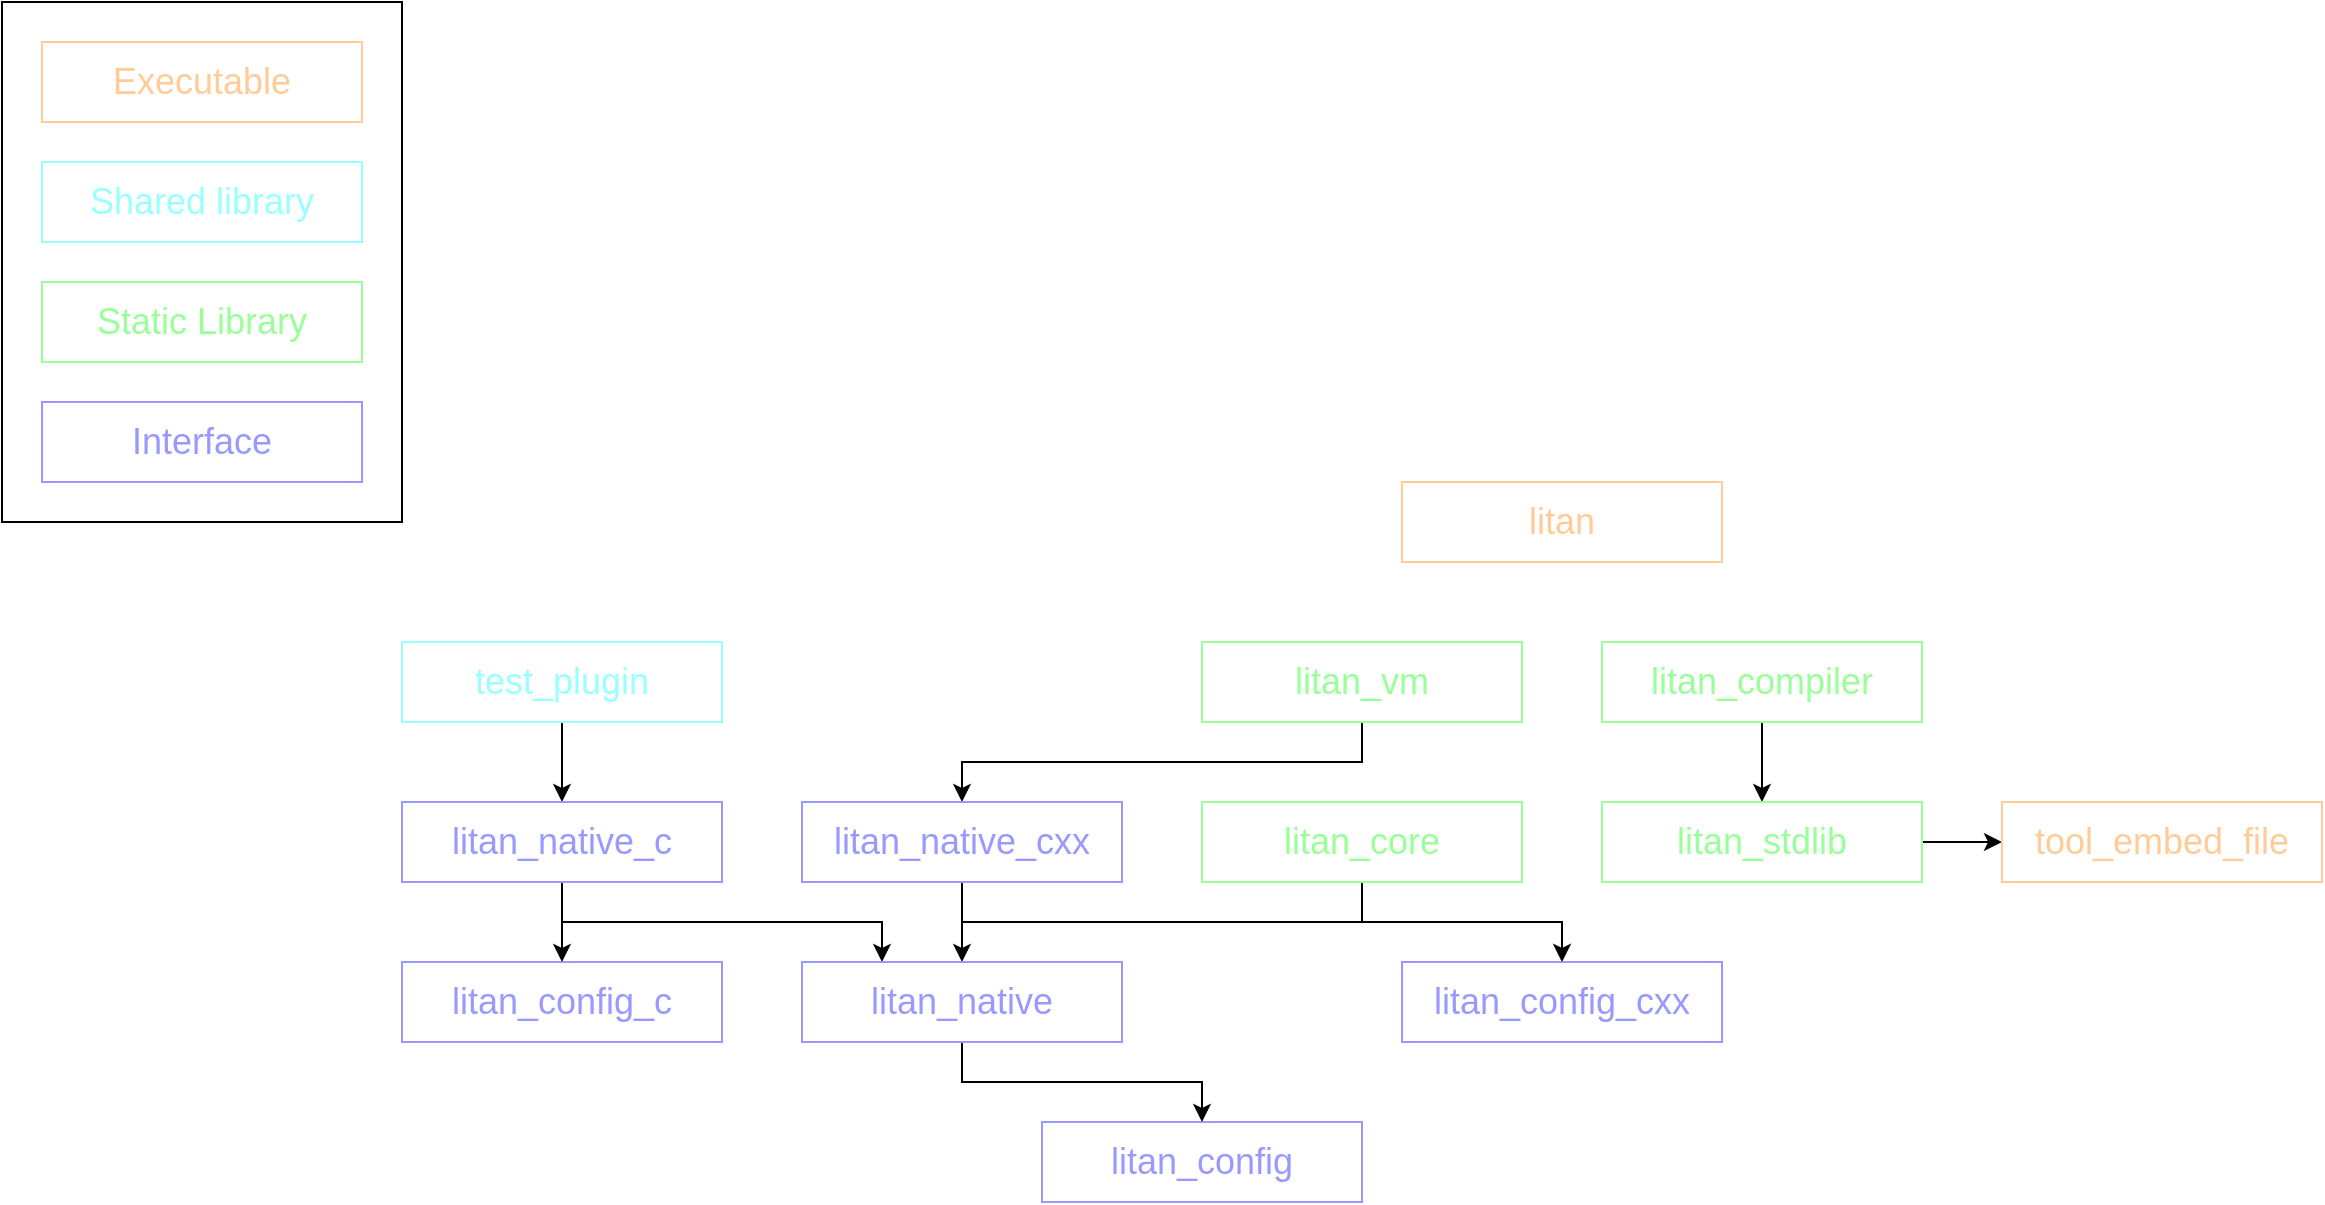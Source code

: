 <mxfile version="24.7.17">
  <diagram name="Page-1" id="48CmRc7VjEjxRa2cv3tP">
    <mxGraphModel dx="1971" dy="937" grid="1" gridSize="10" guides="1" tooltips="1" connect="1" arrows="1" fold="1" page="0" pageScale="1" pageWidth="850" pageHeight="1100" math="0" shadow="0">
      <root>
        <mxCell id="0" />
        <mxCell id="1" parent="0" />
        <mxCell id="pnjolQQbKE6Q57wbxVzo-17" style="edgeStyle=orthogonalEdgeStyle;rounded=0;orthogonalLoop=1;jettySize=auto;html=1;exitX=0.5;exitY=1;exitDx=0;exitDy=0;entryX=0.5;entryY=0;entryDx=0;entryDy=0;fontSize=18;strokeColor=#FFFFFF;" parent="1" source="pnjolQQbKE6Q57wbxVzo-1" target="pnjolQQbKE6Q57wbxVzo-3" edge="1">
          <mxGeometry relative="1" as="geometry" />
        </mxCell>
        <mxCell id="pnjolQQbKE6Q57wbxVzo-18" style="edgeStyle=orthogonalEdgeStyle;rounded=0;orthogonalLoop=1;jettySize=auto;html=1;exitX=0.5;exitY=1;exitDx=0;exitDy=0;entryX=0.5;entryY=0;entryDx=0;entryDy=0;fontSize=18;strokeColor=#FFFFFF;" parent="1" source="pnjolQQbKE6Q57wbxVzo-1" target="pnjolQQbKE6Q57wbxVzo-2" edge="1">
          <mxGeometry relative="1" as="geometry" />
        </mxCell>
        <mxCell id="pnjolQQbKE6Q57wbxVzo-1" value="litan" style="rounded=0;whiteSpace=wrap;html=1;fontSize=18;strokeColor=#FFCC99;fontColor=#FFCC99;" parent="1" vertex="1">
          <mxGeometry x="500" y="560" width="160" height="40" as="geometry" />
        </mxCell>
        <mxCell id="sMS2GJLe8gfdLIentciP-3" style="edgeStyle=orthogonalEdgeStyle;rounded=0;orthogonalLoop=1;jettySize=auto;html=1;exitX=0.5;exitY=1;exitDx=0;exitDy=0;entryX=0.5;entryY=0;entryDx=0;entryDy=0;" edge="1" parent="1" source="pnjolQQbKE6Q57wbxVzo-2" target="pnjolQQbKE6Q57wbxVzo-5">
          <mxGeometry relative="1" as="geometry" />
        </mxCell>
        <mxCell id="pnjolQQbKE6Q57wbxVzo-2" value="litan_compiler" style="rounded=0;whiteSpace=wrap;html=1;fontSize=18;strokeColor=#99FF99;fontColor=#99FF99;" parent="1" vertex="1">
          <mxGeometry x="600" y="640" width="160" height="40" as="geometry" />
        </mxCell>
        <mxCell id="pnjolQQbKE6Q57wbxVzo-15" style="edgeStyle=orthogonalEdgeStyle;rounded=0;orthogonalLoop=1;jettySize=auto;html=1;exitX=0.5;exitY=1;exitDx=0;exitDy=0;entryX=0.5;entryY=0;entryDx=0;entryDy=0;fontSize=18;strokeColor=#FFFFFF;fontColor=#99FF99;" parent="1" source="pnjolQQbKE6Q57wbxVzo-3" target="pnjolQQbKE6Q57wbxVzo-4" edge="1">
          <mxGeometry relative="1" as="geometry" />
        </mxCell>
        <mxCell id="sMS2GJLe8gfdLIentciP-12" style="edgeStyle=orthogonalEdgeStyle;rounded=0;orthogonalLoop=1;jettySize=auto;html=1;exitX=0.5;exitY=1;exitDx=0;exitDy=0;entryX=0.5;entryY=0;entryDx=0;entryDy=0;" edge="1" parent="1" source="pnjolQQbKE6Q57wbxVzo-3" target="sMS2GJLe8gfdLIentciP-1">
          <mxGeometry relative="1" as="geometry" />
        </mxCell>
        <mxCell id="pnjolQQbKE6Q57wbxVzo-3" value="litan_vm" style="rounded=0;whiteSpace=wrap;html=1;fontSize=18;strokeColor=#99FF99;fontColor=#99FF99;" parent="1" vertex="1">
          <mxGeometry x="400" y="640" width="160" height="40" as="geometry" />
        </mxCell>
        <mxCell id="sMS2GJLe8gfdLIentciP-4" style="edgeStyle=orthogonalEdgeStyle;rounded=0;orthogonalLoop=1;jettySize=auto;html=1;exitX=0.5;exitY=1;exitDx=0;exitDy=0;entryX=0.5;entryY=0;entryDx=0;entryDy=0;" edge="1" parent="1" source="pnjolQQbKE6Q57wbxVzo-4" target="pnjolQQbKE6Q57wbxVzo-7">
          <mxGeometry relative="1" as="geometry" />
        </mxCell>
        <mxCell id="pnjolQQbKE6Q57wbxVzo-4" value="litan_core" style="rounded=0;whiteSpace=wrap;html=1;fontSize=18;strokeColor=#99FF99;fontColor=#99FF99;" parent="1" vertex="1">
          <mxGeometry x="400" y="720" width="160" height="40" as="geometry" />
        </mxCell>
        <mxCell id="pnjolQQbKE6Q57wbxVzo-14" style="edgeStyle=orthogonalEdgeStyle;rounded=0;orthogonalLoop=1;jettySize=auto;html=1;exitX=0.5;exitY=1;exitDx=0;exitDy=0;entryX=0.5;entryY=0;entryDx=0;entryDy=0;fontSize=18;strokeColor=#FFFFFF;" parent="1" source="pnjolQQbKE6Q57wbxVzo-5" target="pnjolQQbKE6Q57wbxVzo-7" edge="1">
          <mxGeometry relative="1" as="geometry" />
        </mxCell>
        <mxCell id="sMS2GJLe8gfdLIentciP-2" style="edgeStyle=orthogonalEdgeStyle;rounded=0;orthogonalLoop=1;jettySize=auto;html=1;exitX=1;exitY=0.5;exitDx=0;exitDy=0;entryX=0;entryY=0.5;entryDx=0;entryDy=0;" edge="1" parent="1" source="pnjolQQbKE6Q57wbxVzo-5" target="pnjolQQbKE6Q57wbxVzo-21">
          <mxGeometry relative="1" as="geometry" />
        </mxCell>
        <mxCell id="pnjolQQbKE6Q57wbxVzo-5" value="litan_stdlib" style="rounded=0;whiteSpace=wrap;html=1;fontSize=18;strokeColor=#99FF99;fontColor=#99FF99;" parent="1" vertex="1">
          <mxGeometry x="600" y="720" width="160" height="40" as="geometry" />
        </mxCell>
        <mxCell id="pnjolQQbKE6Q57wbxVzo-9" style="edgeStyle=orthogonalEdgeStyle;rounded=0;orthogonalLoop=1;jettySize=auto;html=1;exitX=0.5;exitY=1;exitDx=0;exitDy=0;entryX=0.5;entryY=0;entryDx=0;entryDy=0;fontSize=18;strokeColor=#FFFFFF;fontColor=#9999FF;" parent="1" source="pnjolQQbKE6Q57wbxVzo-6" target="pnjolQQbKE6Q57wbxVzo-8" edge="1">
          <mxGeometry relative="1" as="geometry" />
        </mxCell>
        <mxCell id="pnjolQQbKE6Q57wbxVzo-6" value="litan_config_c" style="rounded=0;whiteSpace=wrap;html=1;fontSize=18;strokeColor=#9999FF;fontColor=#9999FF;" parent="1" vertex="1">
          <mxGeometry y="800" width="160" height="40" as="geometry" />
        </mxCell>
        <mxCell id="pnjolQQbKE6Q57wbxVzo-10" style="edgeStyle=orthogonalEdgeStyle;rounded=0;orthogonalLoop=1;jettySize=auto;html=1;exitX=0.5;exitY=1;exitDx=0;exitDy=0;fontSize=18;entryX=0.5;entryY=0;entryDx=0;entryDy=0;strokeColor=#FFFFFF;fontColor=#9999FF;" parent="1" source="pnjolQQbKE6Q57wbxVzo-7" target="pnjolQQbKE6Q57wbxVzo-8" edge="1">
          <mxGeometry relative="1" as="geometry">
            <mxPoint x="260" y="880" as="targetPoint" />
          </mxGeometry>
        </mxCell>
        <mxCell id="pnjolQQbKE6Q57wbxVzo-7" value="litan_config_cxx" style="rounded=0;whiteSpace=wrap;html=1;fontSize=18;strokeColor=#9999FF;fontColor=#9999FF;" parent="1" vertex="1">
          <mxGeometry x="500" y="800" width="160" height="40" as="geometry" />
        </mxCell>
        <mxCell id="pnjolQQbKE6Q57wbxVzo-8" value="litan_config" style="rounded=0;whiteSpace=wrap;html=1;fontSize=18;strokeColor=#9999FF;fontColor=#9999FF;" parent="1" vertex="1">
          <mxGeometry x="320" y="880" width="160" height="40" as="geometry" />
        </mxCell>
        <mxCell id="sMS2GJLe8gfdLIentciP-10" style="edgeStyle=orthogonalEdgeStyle;rounded=0;orthogonalLoop=1;jettySize=auto;html=1;exitX=0.5;exitY=1;exitDx=0;exitDy=0;entryX=0.5;entryY=0;entryDx=0;entryDy=0;" edge="1" parent="1" source="pnjolQQbKE6Q57wbxVzo-19" target="sMS2GJLe8gfdLIentciP-6">
          <mxGeometry relative="1" as="geometry" />
        </mxCell>
        <mxCell id="pnjolQQbKE6Q57wbxVzo-19" value="test_plugin" style="rounded=0;whiteSpace=wrap;html=1;fillColor=none;fontSize=18;fontColor=#99FFFF;strokeColor=#99FFFF;" parent="1" vertex="1">
          <mxGeometry y="640" width="160" height="40" as="geometry" />
        </mxCell>
        <mxCell id="pnjolQQbKE6Q57wbxVzo-22" style="edgeStyle=orthogonalEdgeStyle;rounded=0;orthogonalLoop=1;jettySize=auto;html=1;exitX=0.5;exitY=1;exitDx=0;exitDy=0;strokeColor=#FFFFFF;entryX=0.5;entryY=0;entryDx=0;entryDy=0;" parent="1" source="pnjolQQbKE6Q57wbxVzo-21" target="pnjolQQbKE6Q57wbxVzo-7" edge="1">
          <mxGeometry relative="1" as="geometry">
            <mxPoint x="360" y="800" as="targetPoint" />
          </mxGeometry>
        </mxCell>
        <mxCell id="pnjolQQbKE6Q57wbxVzo-21" value="tool_embed_file" style="rounded=0;whiteSpace=wrap;html=1;fontSize=18;strokeColor=#FFCC99;fontColor=#FFCC99;" parent="1" vertex="1">
          <mxGeometry x="800" y="720" width="160" height="40" as="geometry" />
        </mxCell>
        <mxCell id="pnjolQQbKE6Q57wbxVzo-24" value="" style="rounded=0;whiteSpace=wrap;html=1;fillColor=none;" parent="1" vertex="1">
          <mxGeometry x="-200" y="320" width="200" height="260" as="geometry" />
        </mxCell>
        <mxCell id="pnjolQQbKE6Q57wbxVzo-27" value="Shared library" style="rounded=0;whiteSpace=wrap;html=1;fillColor=none;fontSize=18;fontColor=#99FFFF;strokeColor=#99FFFF;" parent="1" vertex="1">
          <mxGeometry x="-180" y="400" width="160" height="40" as="geometry" />
        </mxCell>
        <mxCell id="pnjolQQbKE6Q57wbxVzo-28" value="Executable" style="rounded=0;whiteSpace=wrap;html=1;fontSize=18;strokeColor=#FFCC99;fontColor=#FFCC99;" parent="1" vertex="1">
          <mxGeometry x="-180" y="340" width="160" height="40" as="geometry" />
        </mxCell>
        <mxCell id="pnjolQQbKE6Q57wbxVzo-29" value="Static Library" style="rounded=0;whiteSpace=wrap;html=1;fontSize=18;strokeColor=#99FF99;fontColor=#99FF99;" parent="1" vertex="1">
          <mxGeometry x="-180" y="460" width="160" height="40" as="geometry" />
        </mxCell>
        <mxCell id="pnjolQQbKE6Q57wbxVzo-30" value="Interface" style="rounded=0;whiteSpace=wrap;html=1;fontSize=18;strokeColor=#9999FF;fontColor=#9999FF;" parent="1" vertex="1">
          <mxGeometry x="-180" y="520" width="160" height="40" as="geometry" />
        </mxCell>
        <mxCell id="sMS2GJLe8gfdLIentciP-7" style="edgeStyle=orthogonalEdgeStyle;rounded=0;orthogonalLoop=1;jettySize=auto;html=1;exitX=0.5;exitY=1;exitDx=0;exitDy=0;" edge="1" parent="1" source="sMS2GJLe8gfdLIentciP-1" target="pnjolQQbKE6Q57wbxVzo-7">
          <mxGeometry relative="1" as="geometry" />
        </mxCell>
        <mxCell id="sMS2GJLe8gfdLIentciP-14" style="edgeStyle=orthogonalEdgeStyle;rounded=0;orthogonalLoop=1;jettySize=auto;html=1;exitX=0.5;exitY=1;exitDx=0;exitDy=0;entryX=0.5;entryY=0;entryDx=0;entryDy=0;" edge="1" parent="1" source="sMS2GJLe8gfdLIentciP-1" target="sMS2GJLe8gfdLIentciP-13">
          <mxGeometry relative="1" as="geometry" />
        </mxCell>
        <mxCell id="sMS2GJLe8gfdLIentciP-1" value="litan_native_cxx" style="rounded=0;whiteSpace=wrap;html=1;fontSize=18;strokeColor=#9999FF;fontColor=#9999FF;" vertex="1" parent="1">
          <mxGeometry x="200" y="720" width="160" height="40" as="geometry" />
        </mxCell>
        <mxCell id="sMS2GJLe8gfdLIentciP-11" style="edgeStyle=orthogonalEdgeStyle;rounded=0;orthogonalLoop=1;jettySize=auto;html=1;exitX=0.5;exitY=1;exitDx=0;exitDy=0;" edge="1" parent="1" source="sMS2GJLe8gfdLIentciP-6" target="pnjolQQbKE6Q57wbxVzo-6">
          <mxGeometry relative="1" as="geometry" />
        </mxCell>
        <mxCell id="sMS2GJLe8gfdLIentciP-15" style="edgeStyle=orthogonalEdgeStyle;rounded=0;orthogonalLoop=1;jettySize=auto;html=1;exitX=0.5;exitY=1;exitDx=0;exitDy=0;entryX=0.25;entryY=0;entryDx=0;entryDy=0;" edge="1" parent="1" source="sMS2GJLe8gfdLIentciP-6" target="sMS2GJLe8gfdLIentciP-13">
          <mxGeometry relative="1" as="geometry" />
        </mxCell>
        <mxCell id="sMS2GJLe8gfdLIentciP-6" value="litan_native_c" style="rounded=0;whiteSpace=wrap;html=1;fontSize=18;strokeColor=#9999FF;fontColor=#9999FF;" vertex="1" parent="1">
          <mxGeometry y="720" width="160" height="40" as="geometry" />
        </mxCell>
        <mxCell id="sMS2GJLe8gfdLIentciP-16" style="edgeStyle=orthogonalEdgeStyle;rounded=0;orthogonalLoop=1;jettySize=auto;html=1;exitX=0.5;exitY=1;exitDx=0;exitDy=0;entryX=0.5;entryY=0;entryDx=0;entryDy=0;" edge="1" parent="1" source="sMS2GJLe8gfdLIentciP-13" target="pnjolQQbKE6Q57wbxVzo-8">
          <mxGeometry relative="1" as="geometry" />
        </mxCell>
        <mxCell id="sMS2GJLe8gfdLIentciP-13" value="litan_native" style="rounded=0;whiteSpace=wrap;html=1;fontSize=18;strokeColor=#9999FF;fontColor=#9999FF;" vertex="1" parent="1">
          <mxGeometry x="200" y="800" width="160" height="40" as="geometry" />
        </mxCell>
      </root>
    </mxGraphModel>
  </diagram>
</mxfile>
